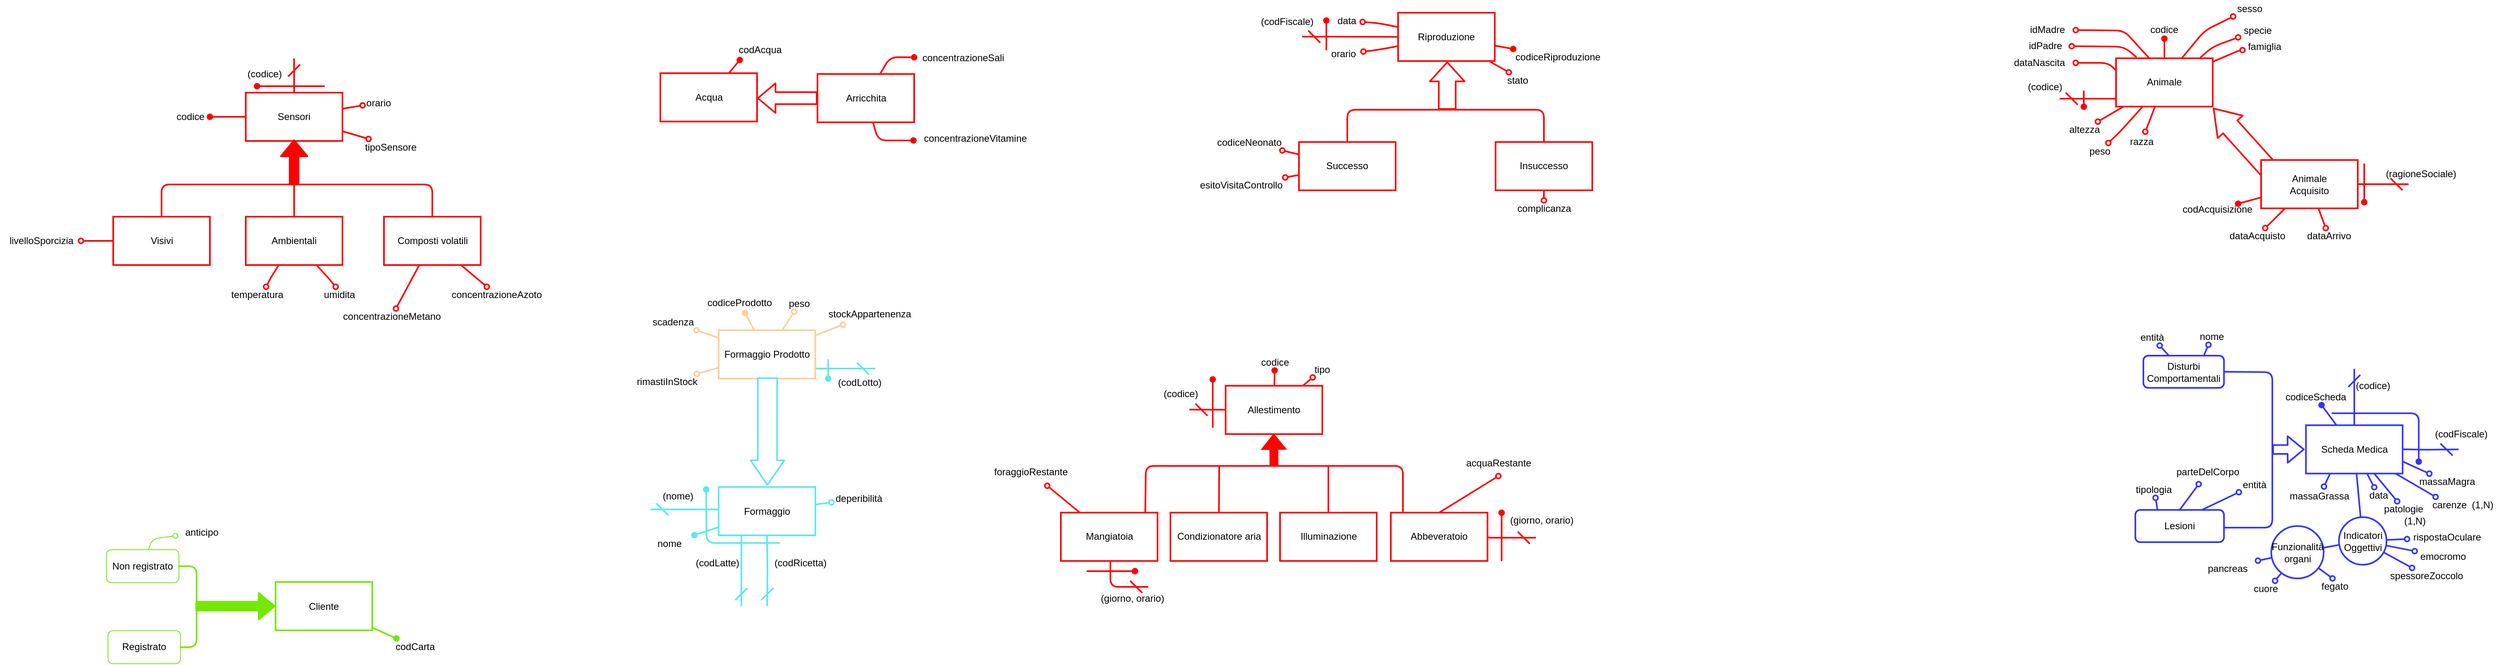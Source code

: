 <mxfile pages="1" version="11.1.4" type="device"><diagram id="EFP8-toJ9apn4Ru0ASMB" name="Page-1"><mxGraphModel dx="4807" dy="6819" grid="1" gridSize="10" guides="1" tooltips="1" connect="1" arrows="1" fold="1" page="1" pageScale="1" pageWidth="3300" pageHeight="2339" math="0" shadow="0"><root><mxCell id="0"/><mxCell id="1" parent="0"/><mxCell id="3SzwgKCgZJ3W4yOwfIHe-145" value="" style="shape=flexArrow;endArrow=classic;html=1;shadow=0;fontSize=12;width=22.857;endSize=9.529;endWidth=15.918;fillColor=#ffffff;strokeWidth=2;strokeColor=#FF0000;exitX=0.173;exitY=0.406;exitDx=0;exitDy=0;exitPerimeter=0;" edge="1" source="3SzwgKCgZJ3W4yOwfIHe-138" parent="1"><mxGeometry width="50" height="50" relative="1" as="geometry"><mxPoint x="2880.755" y="-728.357" as="sourcePoint"/><mxPoint x="2800.5" y="-793" as="targetPoint"/><Array as="points"/></mxGeometry></mxCell><mxCell id="ha2ks437aVcWWN25_cpP-38" value="" style="edgeStyle=none;rounded=1;orthogonalLoop=1;jettySize=auto;html=1;endArrow=none;endFill=0;" parent="1" edge="1"><mxGeometry relative="1" as="geometry"><mxPoint x="1107.5" y="324" as="targetPoint"/></mxGeometry></mxCell><mxCell id="3SzwgKCgZJ3W4yOwfIHe-1" value="Non registrato" style="rounded=1;whiteSpace=wrap;html=1;strokeColor=#74E800;" vertex="1" parent="1"><mxGeometry x="186.0" y="-244.667" width="90" height="41" as="geometry"/></mxCell><mxCell id="3SzwgKCgZJ3W4yOwfIHe-2" value="Registrato" style="rounded=1;whiteSpace=wrap;html=1;strokeColor=#74E800;" vertex="1" parent="1"><mxGeometry x="188.0" y="-144.167" width="90" height="41" as="geometry"/></mxCell><mxCell id="3SzwgKCgZJ3W4yOwfIHe-3" style="edgeStyle=orthogonalEdgeStyle;rounded=1;orthogonalLoop=1;jettySize=auto;html=1;exitX=1;exitY=0.5;exitDx=0;exitDy=0;entryX=1;entryY=0.5;entryDx=0;entryDy=0;endArrow=none;endFill=0;strokeColor=#74E800;strokeWidth=2;fillColor=#FF0000;" edge="1" source="3SzwgKCgZJ3W4yOwfIHe-1" target="3SzwgKCgZJ3W4yOwfIHe-2" parent="1"><mxGeometry relative="1" as="geometry"/></mxCell><mxCell id="3SzwgKCgZJ3W4yOwfIHe-4" value="" style="shape=flexArrow;endArrow=classic;html=1;strokeColor=#74E800;strokeWidth=2;fillColor=#74E800;entryX=0;entryY=0.5;entryDx=0;entryDy=0;" edge="1" target="3SzwgKCgZJ3W4yOwfIHe-7" parent="1"><mxGeometry width="50" height="50" relative="1" as="geometry"><mxPoint x="296.5" y="-174.5" as="sourcePoint"/><mxPoint x="366.5" y="-197.5" as="targetPoint"/></mxGeometry></mxCell><mxCell id="3SzwgKCgZJ3W4yOwfIHe-5" value="" style="endArrow=oval;html=1;endFill=0;strokeColor=#74E800;entryX=0;entryY=0.75;entryDx=0;entryDy=0;" edge="1" source="3SzwgKCgZJ3W4yOwfIHe-1" target="3SzwgKCgZJ3W4yOwfIHe-6" parent="1"><mxGeometry width="50" height="50" relative="1" as="geometry"><mxPoint x="206.0" y="-253.167" as="sourcePoint"/><mxPoint x="264.5" y="-264.187" as="targetPoint"/><Array as="points"><mxPoint x="243.0" y="-258.167"/></Array></mxGeometry></mxCell><mxCell id="3SzwgKCgZJ3W4yOwfIHe-6" value="anticipo" style="text;html=1;strokeColor=none;fillColor=none;align=center;verticalAlign=middle;whiteSpace=wrap;rounded=0;" vertex="1" parent="1"><mxGeometry x="271.5" y="-274.5" width="65" height="17" as="geometry"/></mxCell><mxCell id="3SzwgKCgZJ3W4yOwfIHe-7" value="Cliente" style="rounded=0;whiteSpace=wrap;html=1;strokeColor=#74E800;strokeWidth=2;" vertex="1" parent="1"><mxGeometry x="396.0" y="-204.5" width="120" height="60" as="geometry"/></mxCell><mxCell id="3SzwgKCgZJ3W4yOwfIHe-8" style="edgeStyle=none;rounded=1;orthogonalLoop=1;jettySize=auto;html=1;endArrow=oval;endFill=1;strokeColor=#74E800;strokeWidth=2;" edge="1" source="3SzwgKCgZJ3W4yOwfIHe-7" target="3SzwgKCgZJ3W4yOwfIHe-9" parent="1"><mxGeometry relative="1" as="geometry"><Array as="points"/></mxGeometry></mxCell><mxCell id="3SzwgKCgZJ3W4yOwfIHe-9" value="codCarta" style="text;html=1;strokeColor=none;fillColor=none;align=left;verticalAlign=middle;whiteSpace=wrap;rounded=0;" vertex="1" parent="1"><mxGeometry x="543.0" y="-134.5" width="51" height="20" as="geometry"/></mxCell><mxCell id="3SzwgKCgZJ3W4yOwfIHe-30" value="" style="endArrow=dash;html=1;edgeStyle=orthogonalEdgeStyle;strokeColor=#5DE8E8;strokeWidth=2;endFill=0;endSize=12;targetPerimeterSpacing=0;" edge="1" source="3SzwgKCgZJ3W4yOwfIHe-40" parent="1"><mxGeometry width="50" height="50" relative="1" as="geometry"><mxPoint x="1065.833" y="-187" as="sourcePoint"/><mxPoint x="1140.0" y="-469.5" as="targetPoint"/><Array as="points"><mxPoint x="1140.0" y="-469.5"/><mxPoint x="1140.0" y="-469.5"/></Array></mxGeometry></mxCell><mxCell id="3SzwgKCgZJ3W4yOwfIHe-31" style="rounded=0;orthogonalLoop=1;jettySize=auto;html=1;startArrow=none;startFill=0;endArrow=oval;endFill=1;strokeColor=#5DE8E8;strokeWidth=2;" edge="1" parent="1"><mxGeometry relative="1" as="geometry"><mxPoint x="1081.833" y="-457" as="targetPoint"/><mxPoint x="1081.833" y="-481" as="sourcePoint"/></mxGeometry></mxCell><mxCell id="3SzwgKCgZJ3W4yOwfIHe-32" value="" style="endArrow=none;html=1;startArrow=oval;startFill=0;strokeColor=#FFCC99;strokeWidth=2;" edge="1" source="3SzwgKCgZJ3W4yOwfIHe-33" target="3SzwgKCgZJ3W4yOwfIHe-40" parent="1"><mxGeometry width="50" height="50" relative="1" as="geometry"><mxPoint x="895.833" y="-352.5" as="sourcePoint"/><mxPoint x="945.833" y="-402.5" as="targetPoint"/><Array as="points"/></mxGeometry></mxCell><mxCell id="3SzwgKCgZJ3W4yOwfIHe-33" value="peso" style="text;html=1;strokeColor=none;fillColor=none;align=center;verticalAlign=middle;whiteSpace=wrap;rounded=0;" vertex="1" parent="1"><mxGeometry x="1025.833" y="-560" width="40" height="20" as="geometry"/></mxCell><mxCell id="3SzwgKCgZJ3W4yOwfIHe-34" value="scadenza" style="text;html=1;strokeColor=none;fillColor=none;align=center;verticalAlign=middle;whiteSpace=wrap;rounded=0;" vertex="1" parent="1"><mxGeometry x="853.833" y="-537" width="71" height="20" as="geometry"/></mxCell><mxCell id="3SzwgKCgZJ3W4yOwfIHe-35" style="rounded=1;orthogonalLoop=1;jettySize=auto;html=1;endArrow=oval;endFill=0;strokeColor=#FFCC99;strokeWidth=2;" edge="1" source="3SzwgKCgZJ3W4yOwfIHe-40" target="3SzwgKCgZJ3W4yOwfIHe-36" parent="1"><mxGeometry relative="1" as="geometry"><mxPoint x="1039.568" y="-362" as="targetPoint"/><mxPoint x="1006.922" y="-332.143" as="sourcePoint"/></mxGeometry></mxCell><mxCell id="3SzwgKCgZJ3W4yOwfIHe-36" value="stockAppartenenza" style="text;html=1;strokeColor=none;fillColor=none;align=center;verticalAlign=middle;whiteSpace=wrap;rounded=0;" vertex="1" parent="1"><mxGeometry x="1070.833" y="-550" width="125" height="26" as="geometry"/></mxCell><mxCell id="3SzwgKCgZJ3W4yOwfIHe-37" style="rounded=0;orthogonalLoop=1;jettySize=auto;html=1;startArrow=none;startFill=0;endArrow=oval;endFill=1;strokeColor=#FFCC99;strokeWidth=2;" edge="1" source="3SzwgKCgZJ3W4yOwfIHe-40" target="3SzwgKCgZJ3W4yOwfIHe-38" parent="1"><mxGeometry relative="1" as="geometry"><mxPoint x="985.833" y="-553" as="targetPoint"/></mxGeometry></mxCell><mxCell id="3SzwgKCgZJ3W4yOwfIHe-38" value="codiceProdotto" style="text;html=1;strokeColor=none;fillColor=none;align=center;verticalAlign=middle;whiteSpace=wrap;rounded=0;" vertex="1" parent="1"><mxGeometry x="930.833" y="-564.5" width="82" height="26" as="geometry"/></mxCell><mxCell id="3SzwgKCgZJ3W4yOwfIHe-39" value="" style="endArrow=none;html=1;startArrow=oval;startFill=0;strokeColor=#FFCC99;strokeWidth=2;" edge="1" source="3SzwgKCgZJ3W4yOwfIHe-34" target="3SzwgKCgZJ3W4yOwfIHe-40" parent="1"><mxGeometry width="50" height="50" relative="1" as="geometry"><mxPoint x="895.833" y="-232.5" as="sourcePoint"/><mxPoint x="985.833" y="-272.5" as="targetPoint"/><Array as="points"/></mxGeometry></mxCell><mxCell id="3SzwgKCgZJ3W4yOwfIHe-40" value="Formaggio Prodotto" style="rounded=0;whiteSpace=wrap;html=1;strokeColor=#FFCC99;strokeWidth=2;" vertex="1" parent="1"><mxGeometry x="945.833" y="-517" width="120" height="60" as="geometry"/></mxCell><mxCell id="3SzwgKCgZJ3W4yOwfIHe-41" value="rimastiInStock" style="text;html=1;strokeColor=none;fillColor=none;align=center;verticalAlign=middle;whiteSpace=wrap;rounded=0;" vertex="1" parent="1"><mxGeometry x="841.333" y="-463" width="82" height="20" as="geometry"/></mxCell><mxCell id="3SzwgKCgZJ3W4yOwfIHe-42" value="" style="shape=flexArrow;endArrow=classic;html=1;shadow=0;fontSize=12;width=22.857;endSize=9.529;endWidth=15.918;fillColor=#ffffff;strokeWidth=2;strokeColor=#5DE8E8;" edge="1" parent="1"><mxGeometry width="50" height="50" relative="1" as="geometry"><mxPoint x="1006.465" y="-458.643" as="sourcePoint"/><mxPoint x="1006.357" y="-324.0" as="targetPoint"/><Array as="points"/></mxGeometry></mxCell><mxCell id="3SzwgKCgZJ3W4yOwfIHe-43" value="deperibilità" style="text;html=1;strokeColor=none;fillColor=none;align=center;verticalAlign=middle;whiteSpace=wrap;rounded=0;" vertex="1" parent="1"><mxGeometry x="1085.833" y="-318" width="68" height="20" as="geometry"/></mxCell><mxCell id="3SzwgKCgZJ3W4yOwfIHe-44" value="" style="endArrow=none;html=1;startArrow=oval;startFill=0;strokeColor=#5DE8E8;strokeWidth=2;" edge="1" source="3SzwgKCgZJ3W4yOwfIHe-43" target="3SzwgKCgZJ3W4yOwfIHe-45" parent="1"><mxGeometry width="50" height="50" relative="1" as="geometry"><mxPoint x="895.833" y="-292.5" as="sourcePoint"/><mxPoint x="905.833" y="-312.5" as="targetPoint"/></mxGeometry></mxCell><mxCell id="3SzwgKCgZJ3W4yOwfIHe-45" value="Formaggio" style="rounded=0;whiteSpace=wrap;html=1;strokeColor=#5DE8E8;strokeWidth=2;" vertex="1" parent="1"><mxGeometry x="945.833" y="-322.5" width="120" height="60" as="geometry"/></mxCell><mxCell id="3SzwgKCgZJ3W4yOwfIHe-46" style="edgeStyle=none;rounded=1;orthogonalLoop=1;jettySize=auto;html=1;endArrow=oval;endFill=1;strokeWidth=2;align=center;strokeColor=#5DE8E8;" edge="1" parent="1"><mxGeometry relative="1" as="geometry"><mxPoint x="930.333" y="-319.5" as="targetPoint"/><mxPoint x="1021.833" y="-253" as="sourcePoint"/><Array as="points"><mxPoint x="930.833" y="-253"/></Array></mxGeometry></mxCell><mxCell id="3SzwgKCgZJ3W4yOwfIHe-47" value="" style="endArrow=none;html=1;startArrow=oval;startFill=1;strokeColor=#5DE8E8;strokeWidth=2;" edge="1" source="3SzwgKCgZJ3W4yOwfIHe-50" target="3SzwgKCgZJ3W4yOwfIHe-45" parent="1"><mxGeometry width="50" height="50" relative="1" as="geometry"><mxPoint x="895.833" y="-312.5" as="sourcePoint"/><mxPoint x="930.833" y="-307.5" as="targetPoint"/><Array as="points"/></mxGeometry></mxCell><mxCell id="3SzwgKCgZJ3W4yOwfIHe-48" style="edgeStyle=none;rounded=0;orthogonalLoop=1;jettySize=auto;html=1;endArrow=oval;endFill=0;strokeColor=#FFCC99;strokeWidth=2;" edge="1" source="3SzwgKCgZJ3W4yOwfIHe-40" target="3SzwgKCgZJ3W4yOwfIHe-41" parent="1"><mxGeometry relative="1" as="geometry"><mxPoint x="925.833" y="-457" as="targetPoint"/></mxGeometry></mxCell><mxCell id="3SzwgKCgZJ3W4yOwfIHe-49" value="" style="endArrow=dash;html=1;entryX=1;entryY=0.5;entryDx=0;entryDy=0;edgeStyle=orthogonalEdgeStyle;strokeColor=#5DE8E8;strokeWidth=2;endFill=0;jumpStyle=none;targetPerimeterSpacing=0;sourcePerimeterSpacing=0;endSize=12;" edge="1" source="3SzwgKCgZJ3W4yOwfIHe-45" parent="1"><mxGeometry width="50" height="50" relative="1" as="geometry"><mxPoint x="965.833" y="-111" as="sourcePoint"/><mxPoint x="861.167" y="-294.667" as="targetPoint"/><Array as="points"><mxPoint x="985.833" y="-295"/></Array></mxGeometry></mxCell><mxCell id="3SzwgKCgZJ3W4yOwfIHe-50" value="nome" style="text;html=1;strokeColor=none;fillColor=none;align=center;verticalAlign=middle;whiteSpace=wrap;rounded=0;" vertex="1" parent="1"><mxGeometry x="853.833" y="-264" width="62" height="23" as="geometry"/></mxCell><mxCell id="3SzwgKCgZJ3W4yOwfIHe-51" style="edgeStyle=orthogonalEdgeStyle;rounded=1;orthogonalLoop=1;jettySize=auto;html=1;startArrow=none;startFill=0;endArrow=dash;endFill=0;strokeColor=#5DE8E8;strokeWidth=2;endSize=12;" edge="1" source="3SzwgKCgZJ3W4yOwfIHe-45" parent="1"><mxGeometry relative="1" as="geometry"><Array as="points"><mxPoint x="974.0" y="-234.5"/><mxPoint x="974.0" y="-234.5"/></Array><mxPoint x="974.0" y="-174.5" as="targetPoint"/></mxGeometry></mxCell><mxCell id="3SzwgKCgZJ3W4yOwfIHe-52" value="" style="endArrow=none;html=1;entryX=0.5;entryY=1;entryDx=0;entryDy=0;edgeStyle=orthogonalEdgeStyle;strokeColor=#5DE8E8;strokeWidth=2;endFill=0;startArrow=dash;startFill=0;endSize=0;startSize=12;" edge="1" target="3SzwgKCgZJ3W4yOwfIHe-45" parent="1"><mxGeometry width="50" height="50" relative="1" as="geometry"><mxPoint x="1006.0" y="-174.5" as="sourcePoint"/><mxPoint x="1025.833" y="-41" as="targetPoint"/></mxGeometry></mxCell><mxCell id="3SzwgKCgZJ3W4yOwfIHe-53" value="(codLotto)" style="text;html=1;strokeColor=none;fillColor=none;align=center;verticalAlign=middle;whiteSpace=wrap;rounded=0;" vertex="1" parent="1"><mxGeometry x="1080.5" y="-462" width="80" height="19" as="geometry"/></mxCell><mxCell id="3SzwgKCgZJ3W4yOwfIHe-55" value="(nome)" style="text;html=1;strokeColor=none;fillColor=none;align=center;verticalAlign=middle;whiteSpace=wrap;rounded=0;" vertex="1" parent="1"><mxGeometry x="867.5" y="-324" width="55" height="26" as="geometry"/></mxCell><mxCell id="3SzwgKCgZJ3W4yOwfIHe-56" value="(codLatte)" style="text;html=1;strokeColor=none;fillColor=none;align=center;verticalAlign=middle;whiteSpace=wrap;rounded=0;" vertex="1" parent="1"><mxGeometry x="882.333" y="-241" width="125" height="26" as="geometry"/></mxCell><mxCell id="3SzwgKCgZJ3W4yOwfIHe-57" value="(codRicetta)" style="text;html=1;strokeColor=none;fillColor=none;align=center;verticalAlign=middle;whiteSpace=wrap;rounded=0;" vertex="1" parent="1"><mxGeometry x="984.833" y="-241" width="125" height="26" as="geometry"/></mxCell><mxCell id="3SzwgKCgZJ3W4yOwfIHe-58" value="" style="edgeStyle=none;rounded=1;orthogonalLoop=1;jettySize=auto;html=1;endArrow=oval;endFill=1;fillColor=#000000;strokeColor=#FF0000;strokeWidth=2;" edge="1" source="3SzwgKCgZJ3W4yOwfIHe-60" target="3SzwgKCgZJ3W4yOwfIHe-69" parent="1"><mxGeometry relative="1" as="geometry"><mxPoint x="516.0" y="-778" as="targetPoint"/></mxGeometry></mxCell><mxCell id="3SzwgKCgZJ3W4yOwfIHe-59" style="edgeStyle=none;rounded=0;orthogonalLoop=1;jettySize=auto;html=1;endArrow=oval;endFill=0;strokeColor=#FF0000;strokeWidth=2;" edge="1" source="3SzwgKCgZJ3W4yOwfIHe-60" target="3SzwgKCgZJ3W4yOwfIHe-77" parent="1"><mxGeometry relative="1" as="geometry"><mxPoint x="340.5" y="-778" as="targetPoint"/></mxGeometry></mxCell><mxCell id="3SzwgKCgZJ3W4yOwfIHe-60" value="Sensori&lt;br&gt;" style="rounded=0;whiteSpace=wrap;html=1;align=center;strokeColor=#FF0000;strokeWidth=2;" vertex="1" parent="1"><mxGeometry x="359.0" y="-812" width="120" height="60" as="geometry"/></mxCell><mxCell id="3SzwgKCgZJ3W4yOwfIHe-61" style="edgeStyle=none;rounded=1;orthogonalLoop=1;jettySize=auto;html=1;endArrow=none;endFill=0;fillColor=#000000;strokeColor=#FF0000;strokeWidth=2;" edge="1" source="3SzwgKCgZJ3W4yOwfIHe-63" target="3SzwgKCgZJ3W4yOwfIHe-66" parent="1"><mxGeometry relative="1" as="geometry"><Array as="points"><mxPoint x="254.5" y="-698"/><mxPoint x="415.0" y="-698"/><mxPoint x="590.5" y="-698"/></Array></mxGeometry></mxCell><mxCell id="3SzwgKCgZJ3W4yOwfIHe-62" style="edgeStyle=none;rounded=1;orthogonalLoop=1;jettySize=auto;html=1;endArrow=oval;endFill=0;fillColor=#000000;strokeColor=#FF0000;strokeWidth=2;" edge="1" source="3SzwgKCgZJ3W4yOwfIHe-63" target="3SzwgKCgZJ3W4yOwfIHe-67" parent="1"><mxGeometry relative="1" as="geometry"/></mxCell><mxCell id="3SzwgKCgZJ3W4yOwfIHe-63" value="Visivi&lt;br&gt;" style="rounded=0;whiteSpace=wrap;html=1;align=center;strokeColor=#FF0000;strokeWidth=2;" vertex="1" parent="1"><mxGeometry x="194.5" y="-658" width="120" height="60" as="geometry"/></mxCell><mxCell id="3SzwgKCgZJ3W4yOwfIHe-64" style="edgeStyle=none;rounded=1;orthogonalLoop=1;jettySize=auto;html=1;endArrow=oval;endFill=0;fillColor=#000000;strokeColor=#FF0000;strokeWidth=2;" edge="1" source="3SzwgKCgZJ3W4yOwfIHe-66" target="3SzwgKCgZJ3W4yOwfIHe-82" parent="1"><mxGeometry relative="1" as="geometry"><Array as="points"/></mxGeometry></mxCell><mxCell id="3SzwgKCgZJ3W4yOwfIHe-65" style="edgeStyle=none;rounded=1;orthogonalLoop=1;jettySize=auto;html=1;endArrow=oval;endFill=0;fillColor=#000000;strokeColor=#FF0000;strokeWidth=2;" edge="1" source="3SzwgKCgZJ3W4yOwfIHe-66" target="3SzwgKCgZJ3W4yOwfIHe-68" parent="1"><mxGeometry relative="1" as="geometry"><Array as="points"/><mxPoint x="697.5" y="-608" as="targetPoint"/><mxPoint x="555.0" y="-594" as="sourcePoint"/></mxGeometry></mxCell><mxCell id="3SzwgKCgZJ3W4yOwfIHe-66" value="Composti volatili&lt;br&gt;" style="rounded=0;whiteSpace=wrap;html=1;align=center;strokeColor=#FF0000;strokeWidth=2;" vertex="1" parent="1"><mxGeometry x="530.5" y="-658" width="120" height="60" as="geometry"/></mxCell><mxCell id="3SzwgKCgZJ3W4yOwfIHe-67" value="livelloSporcizia" style="text;html=1;resizable=0;points=[];autosize=1;align=center;verticalAlign=top;spacingTop=-4;" vertex="1" parent="1"><mxGeometry x="54.5" y="-638" width="100" height="20" as="geometry"/></mxCell><mxCell id="3SzwgKCgZJ3W4yOwfIHe-68" value="concentrazioneMetano" style="text;html=1;resizable=0;points=[];autosize=1;align=center;verticalAlign=top;spacingTop=-4;" vertex="1" parent="1"><mxGeometry x="470.0" y="-544" width="140" height="20" as="geometry"/></mxCell><mxCell id="3SzwgKCgZJ3W4yOwfIHe-69" value="codice&lt;br&gt;" style="text;html=1;resizable=0;points=[];autosize=1;align=center;verticalAlign=top;spacingTop=-4;" vertex="1" parent="1"><mxGeometry x="264.5" y="-792" width="50" height="20" as="geometry"/></mxCell><mxCell id="3SzwgKCgZJ3W4yOwfIHe-70" value="" style="endArrow=oval;html=1;fillColor=#000000;endFill=1;strokeColor=#FF0000;strokeWidth=2;" edge="1" parent="1"><mxGeometry width="50" height="50" relative="1" as="geometry"><mxPoint x="457.0" y="-820" as="sourcePoint"/><mxPoint x="373.0" y="-820" as="targetPoint"/><Array as="points"/></mxGeometry></mxCell><mxCell id="3SzwgKCgZJ3W4yOwfIHe-71" style="rounded=0;orthogonalLoop=1;jettySize=auto;html=1;endArrow=oval;endFill=0;elbow=vertical;strokeColor=#FF0000;strokeWidth=2;" edge="1" source="3SzwgKCgZJ3W4yOwfIHe-74" target="3SzwgKCgZJ3W4yOwfIHe-75" parent="1"><mxGeometry relative="1" as="geometry"><mxPoint x="390.5" y="-573" as="targetPoint"/><Array as="points"><mxPoint x="390.5" y="-583"/></Array></mxGeometry></mxCell><mxCell id="3SzwgKCgZJ3W4yOwfIHe-72" style="edgeStyle=none;rounded=0;orthogonalLoop=1;jettySize=auto;html=1;endArrow=oval;endFill=0;strokeColor=#FF0000;strokeWidth=2;" edge="1" source="3SzwgKCgZJ3W4yOwfIHe-74" target="3SzwgKCgZJ3W4yOwfIHe-76" parent="1"><mxGeometry relative="1" as="geometry"><mxPoint x="460.5" y="-573" as="targetPoint"/><Array as="points"><mxPoint x="460.5" y="-583"/></Array></mxGeometry></mxCell><mxCell id="3SzwgKCgZJ3W4yOwfIHe-73" style="edgeStyle=none;rounded=1;orthogonalLoop=1;jettySize=auto;html=1;entryX=0.5;entryY=1;entryDx=0;entryDy=0;endArrow=none;endFill=0;strokeColor=#FF0000;strokeWidth=2;" edge="1" source="3SzwgKCgZJ3W4yOwfIHe-74" target="3SzwgKCgZJ3W4yOwfIHe-60" parent="1"><mxGeometry relative="1" as="geometry"/></mxCell><mxCell id="3SzwgKCgZJ3W4yOwfIHe-74" value="Ambientali" style="rounded=0;whiteSpace=wrap;html=1;align=center;strokeColor=#FF0000;strokeWidth=2;" vertex="1" parent="1"><mxGeometry x="359.0" y="-658" width="120" height="60" as="geometry"/></mxCell><mxCell id="3SzwgKCgZJ3W4yOwfIHe-75" value="temperatura" style="text;html=1;resizable=0;points=[];autosize=1;align=left;verticalAlign=top;spacingTop=-4;" vertex="1" parent="1"><mxGeometry x="339.0" y="-571" width="80" height="20" as="geometry"/></mxCell><mxCell id="3SzwgKCgZJ3W4yOwfIHe-76" value="umidita" style="text;html=1;resizable=0;points=[];autosize=1;align=left;verticalAlign=top;spacingTop=-4;" vertex="1" parent="1"><mxGeometry x="454.0" y="-571" width="50" height="20" as="geometry"/></mxCell><mxCell id="3SzwgKCgZJ3W4yOwfIHe-77" value="tipoSensore" style="text;html=1;resizable=0;points=[];autosize=1;align=left;verticalAlign=top;spacingTop=-4;" vertex="1" parent="1"><mxGeometry x="505.0" y="-754.5" width="80" height="20" as="geometry"/></mxCell><mxCell id="3SzwgKCgZJ3W4yOwfIHe-78" style="edgeStyle=none;rounded=0;orthogonalLoop=1;jettySize=auto;html=1;endArrow=oval;endFill=0;strokeColor=#FF0000;strokeWidth=2;" edge="1" source="3SzwgKCgZJ3W4yOwfIHe-60" target="3SzwgKCgZJ3W4yOwfIHe-79" parent="1"><mxGeometry relative="1" as="geometry"><mxPoint x="492.0" y="-790.372" as="targetPoint"/><mxPoint x="491.0" y="-752.143" as="sourcePoint"/></mxGeometry></mxCell><mxCell id="3SzwgKCgZJ3W4yOwfIHe-79" value="orario" style="text;html=1;strokeColor=none;fillColor=none;align=center;verticalAlign=middle;whiteSpace=wrap;rounded=0;shadow=0;glass=0;dashed=1;dashPattern=1 4;comic=0;opacity=20;" vertex="1" parent="1"><mxGeometry x="504.0" y="-809.5" width="40" height="20" as="geometry"/></mxCell><mxCell id="3SzwgKCgZJ3W4yOwfIHe-80" value="" style="shape=flexArrow;endArrow=classic;html=1;strokeColor=#FF0000;strokeWidth=2;fillColor=#FF0000;" edge="1" parent="1"><mxGeometry width="50" height="50" relative="1" as="geometry"><mxPoint x="419.0" y="-697" as="sourcePoint"/><mxPoint x="419.0" y="-754" as="targetPoint"/></mxGeometry></mxCell><mxCell id="3SzwgKCgZJ3W4yOwfIHe-81" value="" style="edgeStyle=none;rounded=1;orthogonalLoop=1;jettySize=auto;html=1;endArrow=none;endFill=0;strokeColor=#FF0000;strokeWidth=2;startArrow=dash;startFill=0;startSize=12;" edge="1" target="3SzwgKCgZJ3W4yOwfIHe-60" parent="1"><mxGeometry relative="1" as="geometry"><mxPoint x="419.0" y="-854.5" as="sourcePoint"/></mxGeometry></mxCell><mxCell id="3SzwgKCgZJ3W4yOwfIHe-82" value="concentrazioneAzoto" style="text;html=1;resizable=0;points=[];autosize=1;align=center;verticalAlign=top;spacingTop=-4;" vertex="1" parent="1"><mxGeometry x="605.0" y="-571" width="130" height="20" as="geometry"/></mxCell><mxCell id="3SzwgKCgZJ3W4yOwfIHe-83" value="" style="rounded=0;orthogonalLoop=1;jettySize=auto;html=1;endArrow=none;endFill=0;strokeColor=#FF0000;strokeWidth=2;startArrow=dash;startFill=0;startSize=12;" edge="1" target="3SzwgKCgZJ3W4yOwfIHe-85" parent="1"><mxGeometry relative="1" as="geometry"><mxPoint x="1530.0" y="-418.5" as="sourcePoint"/></mxGeometry></mxCell><mxCell id="3SzwgKCgZJ3W4yOwfIHe-84" style="edgeStyle=none;rounded=1;orthogonalLoop=1;jettySize=auto;html=1;endArrow=oval;endFill=0;strokeColor=#FF0000;strokeWidth=2;" edge="1" source="3SzwgKCgZJ3W4yOwfIHe-85" target="3SzwgKCgZJ3W4yOwfIHe-88" parent="1"><mxGeometry relative="1" as="geometry"><mxPoint x="1732.0" y="-418.444" as="targetPoint"/></mxGeometry></mxCell><mxCell id="3SzwgKCgZJ3W4yOwfIHe-85" value="Allestimento&lt;br&gt;" style="rounded=0;whiteSpace=wrap;html=1;align=center;strokeColor=#FF0000;strokeWidth=2;" vertex="1" parent="1"><mxGeometry x="1575.0" y="-448.143" width="120" height="60" as="geometry"/></mxCell><mxCell id="3SzwgKCgZJ3W4yOwfIHe-86" style="orthogonalLoop=1;jettySize=auto;html=1;endArrow=oval;endFill=1;rounded=1;jumpStyle=gap;comic=0;shadow=0;strokeColor=#FF0000;strokeWidth=2;" edge="1" source="3SzwgKCgZJ3W4yOwfIHe-85" target="3SzwgKCgZJ3W4yOwfIHe-105" parent="1"><mxGeometry relative="1" as="geometry"><Array as="points"/><mxPoint x="1592.0" y="-434.143" as="sourcePoint"/><mxPoint x="1727.0" y="-416.57" as="targetPoint"/></mxGeometry></mxCell><mxCell id="3SzwgKCgZJ3W4yOwfIHe-87" value="" style="endArrow=oval;html=1;fillColor=#000000;endFill=1;strokeColor=#FF0000;strokeWidth=2;" edge="1" parent="1"><mxGeometry width="50" height="50" relative="1" as="geometry"><mxPoint x="1559.0" y="-396" as="sourcePoint"/><mxPoint x="1559.0" y="-456" as="targetPoint"/><Array as="points"><mxPoint x="1559.0" y="-456"/></Array></mxGeometry></mxCell><mxCell id="3SzwgKCgZJ3W4yOwfIHe-88" value="tipo" style="text;html=1;strokeColor=none;fillColor=none;align=center;verticalAlign=middle;whiteSpace=wrap;rounded=0;" vertex="1" parent="1"><mxGeometry x="1675.0" y="-478.5" width="40" height="20" as="geometry"/></mxCell><mxCell id="3SzwgKCgZJ3W4yOwfIHe-89" value="" style="endArrow=oval;html=1;fillColor=#000000;endFill=1;strokeColor=#FF0000;strokeWidth=2;" edge="1" parent="1"><mxGeometry width="50" height="50" relative="1" as="geometry"><mxPoint x="1917.5" y="-230.5" as="sourcePoint"/><mxPoint x="1917.5" y="-290.5" as="targetPoint"/><Array as="points"><mxPoint x="1917.5" y="-290.5"/></Array></mxGeometry></mxCell><mxCell id="3SzwgKCgZJ3W4yOwfIHe-90" value="Mangiatoia" style="rounded=0;whiteSpace=wrap;html=1;align=center;strokeColor=#FF0000;strokeWidth=2;" vertex="1" parent="1"><mxGeometry x="1370.5" y="-290.643" width="120" height="60" as="geometry"/></mxCell><mxCell id="3SzwgKCgZJ3W4yOwfIHe-91" value="Abbeveratoio" style="rounded=0;whiteSpace=wrap;html=1;align=center;strokeColor=#FF0000;strokeWidth=2;" vertex="1" parent="1"><mxGeometry x="1780.0" y="-290.643" width="120" height="60" as="geometry"/></mxCell><mxCell id="3SzwgKCgZJ3W4yOwfIHe-92" style="rounded=1;orthogonalLoop=1;jettySize=auto;html=1;endArrow=none;endFill=0;startArrow=oval;startFill=0;strokeColor=#FF0000;strokeWidth=2;" edge="1" source="3SzwgKCgZJ3W4yOwfIHe-100" target="3SzwgKCgZJ3W4yOwfIHe-90" parent="1"><mxGeometry relative="1" as="geometry"><Array as="points"/><mxPoint x="1338.0" y="-326.643" as="sourcePoint"/></mxGeometry></mxCell><mxCell id="3SzwgKCgZJ3W4yOwfIHe-93" value="" style="shape=flexArrow;endArrow=classic;html=1;shadow=0;fillColor=#FF0000;strokeColor=#FF0000;" edge="1" parent="1"><mxGeometry width="50" height="50" relative="1" as="geometry"><mxPoint x="1635.0" y="-348.643" as="sourcePoint"/><mxPoint x="1634.714" y="-388.643" as="targetPoint"/></mxGeometry></mxCell><mxCell id="3SzwgKCgZJ3W4yOwfIHe-94" style="edgeStyle=none;rounded=1;comic=0;jumpStyle=gap;orthogonalLoop=1;jettySize=auto;html=1;shadow=0;startArrow=none;startFill=0;endArrow=none;endFill=0;fillColor=#000000;strokeColor=#FF0000;strokeWidth=2;" edge="1" source="3SzwgKCgZJ3W4yOwfIHe-95" parent="1"><mxGeometry relative="1" as="geometry"><mxPoint x="1567.0" y="-348.643" as="targetPoint"/></mxGeometry></mxCell><mxCell id="3SzwgKCgZJ3W4yOwfIHe-95" value="Condizionatore aria&lt;br&gt;" style="rounded=0;whiteSpace=wrap;html=1;align=center;strokeColor=#FF0000;strokeWidth=2;" vertex="1" parent="1"><mxGeometry x="1506.5" y="-290.643" width="120" height="60" as="geometry"/></mxCell><mxCell id="3SzwgKCgZJ3W4yOwfIHe-96" style="edgeStyle=none;rounded=1;comic=0;jumpStyle=gap;orthogonalLoop=1;jettySize=auto;html=1;shadow=0;startArrow=none;startFill=0;endArrow=none;endFill=0;fillColor=#000000;strokeColor=#FF0000;strokeWidth=2;" edge="1" source="3SzwgKCgZJ3W4yOwfIHe-97" parent="1"><mxGeometry relative="1" as="geometry"><mxPoint x="1702.5" y="-348.643" as="targetPoint"/></mxGeometry></mxCell><mxCell id="3SzwgKCgZJ3W4yOwfIHe-97" value="Illuminazione" style="rounded=0;whiteSpace=wrap;html=1;align=center;strokeColor=#FF0000;strokeWidth=2;" vertex="1" parent="1"><mxGeometry x="1642.5" y="-290.643" width="120" height="60" as="geometry"/></mxCell><mxCell id="3SzwgKCgZJ3W4yOwfIHe-98" value="" style="endArrow=none;html=1;shadow=0;fillColor=#000000;entryX=0.125;entryY=-0.018;entryDx=0;entryDy=0;entryPerimeter=0;exitX=0.873;exitY=0.015;exitDx=0;exitDy=0;exitPerimeter=0;strokeColor=#FF0000;strokeWidth=2;" edge="1" source="3SzwgKCgZJ3W4yOwfIHe-90" target="3SzwgKCgZJ3W4yOwfIHe-91" parent="1"><mxGeometry width="50" height="50" relative="1" as="geometry"><mxPoint x="1476.0" y="-291.643" as="sourcePoint"/><mxPoint x="1796.0" y="-348.643" as="targetPoint"/><Array as="points"><mxPoint x="1476.0" y="-348.643"/><mxPoint x="1795.0" y="-348.643"/></Array></mxGeometry></mxCell><mxCell id="3SzwgKCgZJ3W4yOwfIHe-99" value="acquaRestante" style="text;html=1;strokeColor=none;fillColor=none;align=center;verticalAlign=middle;whiteSpace=wrap;rounded=0;" vertex="1" parent="1"><mxGeometry x="1815.5" y="-368" width="196" height="32" as="geometry"/></mxCell><mxCell id="3SzwgKCgZJ3W4yOwfIHe-100" value="foraggioRestante" style="text;html=1;strokeColor=none;fillColor=none;align=center;verticalAlign=middle;whiteSpace=wrap;rounded=0;" vertex="1" parent="1"><mxGeometry x="1255.5" y="-358" width="155" height="34" as="geometry"/></mxCell><mxCell id="3SzwgKCgZJ3W4yOwfIHe-101" style="edgeStyle=none;orthogonalLoop=1;jettySize=auto;html=1;endArrow=oval;endFill=0;rounded=1;entryX=0.5;entryY=1;entryDx=0;entryDy=0;strokeColor=#FF0000;strokeWidth=2;exitX=0.5;exitY=0;exitDx=0;exitDy=0;" edge="1" source="3SzwgKCgZJ3W4yOwfIHe-91" target="3SzwgKCgZJ3W4yOwfIHe-99" parent="1"><mxGeometry relative="1" as="geometry"><mxPoint x="1830.0" y="-341" as="targetPoint"/><Array as="points"/><mxPoint x="1837.0" y="-281" as="sourcePoint"/></mxGeometry></mxCell><mxCell id="3SzwgKCgZJ3W4yOwfIHe-102" value="" style="endArrow=oval;html=1;fillColor=#000000;endFill=1;strokeColor=#FF0000;strokeWidth=2;" edge="1" parent="1"><mxGeometry width="50" height="50" relative="1" as="geometry"><mxPoint x="1402.5" y="-218" as="sourcePoint"/><mxPoint x="1462.5" y="-218" as="targetPoint"/><Array as="points"><mxPoint x="1462.5" y="-218"/></Array></mxGeometry></mxCell><mxCell id="3SzwgKCgZJ3W4yOwfIHe-103" style="edgeStyle=orthogonalEdgeStyle;rounded=1;orthogonalLoop=1;jettySize=auto;html=1;endArrow=dash;endFill=0;strokeColor=#FF0000;strokeWidth=2;exitX=1;exitY=0.5;exitDx=0;exitDy=0;endSize=12;" edge="1" source="3SzwgKCgZJ3W4yOwfIHe-91" parent="1"><mxGeometry relative="1" as="geometry"><Array as="points"><mxPoint x="1900.0" y="-259.5"/></Array><mxPoint x="1960.0" y="-259.5" as="targetPoint"/></mxGeometry></mxCell><mxCell id="3SzwgKCgZJ3W4yOwfIHe-104" style="edgeStyle=orthogonalEdgeStyle;rounded=1;orthogonalLoop=1;jettySize=auto;html=1;endArrow=dash;endFill=0;strokeColor=#FF0000;strokeWidth=2;startSize=6;endSize=12;" edge="1" source="3SzwgKCgZJ3W4yOwfIHe-90" parent="1"><mxGeometry relative="1" as="geometry"><Array as="points"><mxPoint x="1432.0" y="-198.5"/></Array><mxPoint x="1479.0" y="-198.5" as="targetPoint"/></mxGeometry></mxCell><mxCell id="3SzwgKCgZJ3W4yOwfIHe-105" value="&lt;div align=&quot;center&quot;&gt;codice&lt;br&gt;&lt;/div&gt;" style="text;html=1;resizable=0;points=[];autosize=1;align=center;verticalAlign=top;spacingTop=-4;" vertex="1" parent="1"><mxGeometry x="1611.0" y="-487.143" width="50" height="20" as="geometry"/></mxCell><mxCell id="3SzwgKCgZJ3W4yOwfIHe-106" style="rounded=0;orthogonalLoop=1;jettySize=auto;html=1;strokeColor=#FF0000;strokeWidth=2;fillColor=#FF0000;endArrow=oval;endFill=1;entryX=0.158;entryY=0.95;entryDx=0;entryDy=0;entryPerimeter=0;" edge="1" source="3SzwgKCgZJ3W4yOwfIHe-107" target="3SzwgKCgZJ3W4yOwfIHe-114" parent="1"><mxGeometry relative="1" as="geometry"><mxPoint x="966.0" y="-880.5" as="targetPoint"/></mxGeometry></mxCell><mxCell id="3SzwgKCgZJ3W4yOwfIHe-107" value="Acqua" style="rounded=0;whiteSpace=wrap;html=1;align=center;strokeColor=#FF0000;strokeWidth=2;" vertex="1" parent="1"><mxGeometry x="873.5" y="-836.167" width="120" height="60" as="geometry"/></mxCell><mxCell id="3SzwgKCgZJ3W4yOwfIHe-108" value="" style="shape=flexArrow;endArrow=classic;html=1;width=13.81;endSize=6.633;strokeWidth=2;strokeColor=#FF0000;" edge="1" source="3SzwgKCgZJ3W4yOwfIHe-111" parent="1"><mxGeometry width="50" height="50" relative="1" as="geometry"><mxPoint x="1068.5" y="-805.167" as="sourcePoint"/><mxPoint x="993.5" y="-805.167" as="targetPoint"/></mxGeometry></mxCell><mxCell id="3SzwgKCgZJ3W4yOwfIHe-109" style="rounded=1;orthogonalLoop=1;jettySize=auto;html=1;endArrow=oval;endFill=1;strokeWidth=2;strokeColor=#FF0000;" edge="1" source="3SzwgKCgZJ3W4yOwfIHe-111" target="3SzwgKCgZJ3W4yOwfIHe-112" parent="1"><mxGeometry relative="1" as="geometry"><mxPoint x="1158.5" y="-865.167" as="targetPoint"/><Array as="points"><mxPoint x="1158.5" y="-856.167"/></Array></mxGeometry></mxCell><mxCell id="3SzwgKCgZJ3W4yOwfIHe-110" style="edgeStyle=none;rounded=1;orthogonalLoop=1;jettySize=auto;html=1;endArrow=oval;endFill=1;entryX=-0.006;entryY=0.6;entryDx=0;entryDy=0;entryPerimeter=0;strokeWidth=2;strokeColor=#FF0000;" edge="1" source="3SzwgKCgZJ3W4yOwfIHe-111" target="3SzwgKCgZJ3W4yOwfIHe-113" parent="1"><mxGeometry relative="1" as="geometry"><Array as="points"><mxPoint x="1144.0" y="-752.667"/></Array><mxPoint x="1188.5" y="-755.167" as="targetPoint"/></mxGeometry></mxCell><mxCell id="3SzwgKCgZJ3W4yOwfIHe-111" value="Arricchita&lt;br&gt;" style="rounded=0;whiteSpace=wrap;html=1;align=center;strokeWidth=2;strokeColor=#FF0000;" vertex="1" parent="1"><mxGeometry x="1068.5" y="-835.167" width="120" height="60" as="geometry"/></mxCell><mxCell id="3SzwgKCgZJ3W4yOwfIHe-112" value="concentrazioneSali" style="text;html=1;resizable=0;points=[];autosize=1;align=center;verticalAlign=top;spacingTop=-4;" vertex="1" parent="1"><mxGeometry x="1188.5" y="-865.167" width="120" height="20" as="geometry"/></mxCell><mxCell id="3SzwgKCgZJ3W4yOwfIHe-113" value="concentrazioneVitamine" style="text;html=1;resizable=0;points=[];autosize=1;align=center;verticalAlign=top;spacingTop=-4;" vertex="1" parent="1"><mxGeometry x="1188.5" y="-764.667" width="150" height="20" as="geometry"/></mxCell><mxCell id="3SzwgKCgZJ3W4yOwfIHe-114" value="codAcqua" style="text;html=1;strokeColor=none;fillColor=none;align=center;verticalAlign=middle;whiteSpace=wrap;rounded=0;" vertex="1" parent="1"><mxGeometry x="960.5" y="-880" width="73" height="29" as="geometry"/></mxCell><mxCell id="3SzwgKCgZJ3W4yOwfIHe-115" style="edgeStyle=none;rounded=1;orthogonalLoop=1;jettySize=auto;html=1;endArrow=oval;endFill=0;strokeColor=#FF0000;strokeWidth=2;" edge="1" source="3SzwgKCgZJ3W4yOwfIHe-119" target="3SzwgKCgZJ3W4yOwfIHe-120" parent="1"><mxGeometry relative="1" as="geometry"><Array as="points"><mxPoint x="1765.008" y="-898.214"/></Array></mxGeometry></mxCell><mxCell id="3SzwgKCgZJ3W4yOwfIHe-116" style="edgeStyle=none;rounded=1;orthogonalLoop=1;jettySize=auto;html=1;endArrow=oval;endFill=0;strokeColor=#FF0000;strokeWidth=2;" edge="1" source="3SzwgKCgZJ3W4yOwfIHe-119" target="3SzwgKCgZJ3W4yOwfIHe-121" parent="1"><mxGeometry relative="1" as="geometry"><Array as="points"><mxPoint x="1765.008" y="-865.214"/></Array></mxGeometry></mxCell><mxCell id="3SzwgKCgZJ3W4yOwfIHe-117" value="" style="edgeStyle=none;rounded=1;orthogonalLoop=1;jettySize=auto;html=1;endArrow=oval;endFill=1;fillColor=#000000;strokeColor=#FF0000;strokeWidth=2;" edge="1" source="3SzwgKCgZJ3W4yOwfIHe-119" target="3SzwgKCgZJ3W4yOwfIHe-122" parent="1"><mxGeometry relative="1" as="geometry"><mxPoint x="1849.008" y="-921.214" as="targetPoint"/></mxGeometry></mxCell><mxCell id="3SzwgKCgZJ3W4yOwfIHe-118" style="edgeStyle=none;rounded=0;orthogonalLoop=1;jettySize=auto;html=1;endArrow=oval;endFill=0;strokeColor=#FF0000;strokeWidth=2;" edge="1" source="3SzwgKCgZJ3W4yOwfIHe-119" target="3SzwgKCgZJ3W4yOwfIHe-124" parent="1"><mxGeometry relative="1" as="geometry"/></mxCell><mxCell id="3SzwgKCgZJ3W4yOwfIHe-119" value="Riproduzione" style="rounded=0;whiteSpace=wrap;html=1;align=center;strokeColor=#FF0000;strokeWidth=2;" vertex="1" parent="1"><mxGeometry x="1789.008" y="-911.214" width="120" height="60" as="geometry"/></mxCell><mxCell id="3SzwgKCgZJ3W4yOwfIHe-120" value="data&lt;br&gt;" style="text;html=1;resizable=0;points=[];autosize=1;align=center;verticalAlign=top;spacingTop=-4;" vertex="1" parent="1"><mxGeometry x="1705.008" y="-911.214" width="40" height="20" as="geometry"/></mxCell><mxCell id="3SzwgKCgZJ3W4yOwfIHe-121" value="orario&lt;br&gt;" style="text;html=1;resizable=0;points=[];autosize=1;align=center;verticalAlign=top;spacingTop=-4;" vertex="1" parent="1"><mxGeometry x="1696.008" y="-870.214" width="50" height="20" as="geometry"/></mxCell><mxCell id="3SzwgKCgZJ3W4yOwfIHe-122" value="codiceRiproduzione" style="text;html=1;resizable=0;points=[];autosize=1;align=center;verticalAlign=top;spacingTop=-4;" vertex="1" parent="1"><mxGeometry x="1927.008" y="-866.214" width="120" height="20" as="geometry"/></mxCell><mxCell id="3SzwgKCgZJ3W4yOwfIHe-123" value="" style="endArrow=oval;html=1;fillColor=#000000;endFill=1;strokeColor=#FF0000;strokeWidth=2;" edge="1" parent="1"><mxGeometry width="50" height="50" relative="1" as="geometry"><mxPoint x="1700.0" y="-864.5" as="sourcePoint"/><mxPoint x="1700.0" y="-901.5" as="targetPoint"/></mxGeometry></mxCell><mxCell id="3SzwgKCgZJ3W4yOwfIHe-124" value="stato" style="text;html=1;resizable=0;points=[];autosize=1;align=center;verticalAlign=top;spacingTop=-4;" vertex="1" parent="1"><mxGeometry x="1913.008" y="-837.214" width="48" height="12" as="geometry"/></mxCell><mxCell id="3SzwgKCgZJ3W4yOwfIHe-125" value="" style="shape=flexArrow;endArrow=classic;html=1;width=20;endSize=7.224;fillColor=none;strokeColor=#FF0000;strokeWidth=2;" edge="1" parent="1"><mxGeometry width="50" height="50" relative="1" as="geometry"><mxPoint x="1850.008" y="-790.714" as="sourcePoint"/><mxPoint x="1850.008" y="-850.714" as="targetPoint"/></mxGeometry></mxCell><mxCell id="3SzwgKCgZJ3W4yOwfIHe-126" style="edgeStyle=none;rounded=1;orthogonalLoop=1;jettySize=auto;html=1;endArrow=none;endFill=0;fillColor=#000000;strokeWidth=2;strokeColor=#FF0000;" edge="1" source="3SzwgKCgZJ3W4yOwfIHe-129" target="3SzwgKCgZJ3W4yOwfIHe-131" parent="1"><mxGeometry relative="1" as="geometry"><Array as="points"><mxPoint x="1726.008" y="-790.714"/><mxPoint x="1846.008" y="-790.714"/><mxPoint x="1970.008" y="-790.714"/></Array></mxGeometry></mxCell><mxCell id="3SzwgKCgZJ3W4yOwfIHe-127" style="edgeStyle=none;rounded=1;orthogonalLoop=1;jettySize=auto;html=1;endArrow=oval;endFill=0;fillColor=#000000;strokeWidth=2;strokeColor=#FF0000;" edge="1" source="3SzwgKCgZJ3W4yOwfIHe-129" target="3SzwgKCgZJ3W4yOwfIHe-133" parent="1"><mxGeometry relative="1" as="geometry"/></mxCell><mxCell id="3SzwgKCgZJ3W4yOwfIHe-128" style="edgeStyle=none;rounded=1;orthogonalLoop=1;jettySize=auto;html=1;endArrow=oval;endFill=0;fillColor=#000000;strokeWidth=2;strokeColor=#FF0000;" edge="1" source="3SzwgKCgZJ3W4yOwfIHe-129" target="3SzwgKCgZJ3W4yOwfIHe-134" parent="1"><mxGeometry relative="1" as="geometry"/></mxCell><mxCell id="3SzwgKCgZJ3W4yOwfIHe-129" value="Successo&lt;br&gt;" style="rounded=0;whiteSpace=wrap;html=1;align=center;strokeWidth=2;strokeColor=#FF0000;" vertex="1" parent="1"><mxGeometry x="1666.008" y="-750.714" width="120" height="60" as="geometry"/></mxCell><mxCell id="3SzwgKCgZJ3W4yOwfIHe-130" style="edgeStyle=none;rounded=1;orthogonalLoop=1;jettySize=auto;html=1;endArrow=oval;endFill=0;fillColor=#000000;strokeWidth=2;strokeColor=#FF0000;" edge="1" source="3SzwgKCgZJ3W4yOwfIHe-131" target="3SzwgKCgZJ3W4yOwfIHe-132" parent="1"><mxGeometry relative="1" as="geometry"><mxPoint x="2066.008" y="-720.714" as="targetPoint"/></mxGeometry></mxCell><mxCell id="3SzwgKCgZJ3W4yOwfIHe-131" value="Insuccesso&lt;br&gt;" style="rounded=0;whiteSpace=wrap;html=1;align=center;strokeWidth=2;strokeColor=#FF0000;" vertex="1" parent="1"><mxGeometry x="1910.008" y="-750.714" width="120" height="60" as="geometry"/></mxCell><mxCell id="3SzwgKCgZJ3W4yOwfIHe-132" value="complicanza&lt;br&gt;" style="text;html=1;resizable=0;points=[];autosize=1;align=center;verticalAlign=top;spacingTop=-4;" vertex="1" parent="1"><mxGeometry x="1930.008" y="-678.214" width="80" height="20" as="geometry"/></mxCell><mxCell id="3SzwgKCgZJ3W4yOwfIHe-133" value="codiceNeonato" style="text;html=1;resizable=0;points=[];autosize=1;align=center;verticalAlign=top;spacingTop=-4;" vertex="1" parent="1"><mxGeometry x="1554.008" y="-760.214" width="100" height="20" as="geometry"/></mxCell><mxCell id="3SzwgKCgZJ3W4yOwfIHe-134" value="esitoVisitaControllo" style="text;html=1;resizable=0;points=[];autosize=1;align=center;verticalAlign=top;spacingTop=-4;" vertex="1" parent="1"><mxGeometry x="1534.008" y="-706.714" width="120" height="20" as="geometry"/></mxCell><mxCell id="3SzwgKCgZJ3W4yOwfIHe-135" style="edgeStyle=none;rounded=1;orthogonalLoop=1;jettySize=auto;html=1;endArrow=none;endFill=0;strokeColor=#FF0000;strokeWidth=2;startArrow=dash;startFill=0;startSize=12;" edge="1" target="3SzwgKCgZJ3W4yOwfIHe-119" parent="1"><mxGeometry relative="1" as="geometry"><mxPoint x="1670.0" y="-881.5" as="sourcePoint"/></mxGeometry></mxCell><mxCell id="3SzwgKCgZJ3W4yOwfIHe-136" style="edgeStyle=none;rounded=0;comic=0;jumpStyle=none;orthogonalLoop=1;jettySize=auto;html=1;entryX=1;entryY=0.5;entryDx=0;entryDy=0;shadow=0;endArrow=none;endFill=0;strokeWidth=2;fillColor=none;fontSize=12;strokeColor=#FF0000;startArrow=dash;startFill=0;startSize=12;" edge="1" target="3SzwgKCgZJ3W4yOwfIHe-138" parent="1"><mxGeometry relative="1" as="geometry"><Array as="points"/><mxPoint x="3043.0" y="-698.357" as="sourcePoint"/></mxGeometry></mxCell><mxCell id="3SzwgKCgZJ3W4yOwfIHe-137" style="edgeStyle=none;rounded=1;orthogonalLoop=1;jettySize=auto;html=1;endArrow=oval;endFill=1;strokeColor=#FF0000;strokeWidth=2;" edge="1" parent="1"><mxGeometry relative="1" as="geometry"><mxPoint x="2988.0" y="-676" as="targetPoint"/><mxPoint x="2988.0" y="-724" as="sourcePoint"/><Array as="points"/></mxGeometry></mxCell><mxCell id="3SzwgKCgZJ3W4yOwfIHe-138" value="Animale&lt;br&gt;Acquisito&lt;br&gt;" style="rounded=0;whiteSpace=wrap;html=1;strokeColor=#FF0000;strokeWidth=2;" vertex="1" parent="1"><mxGeometry x="2860.0" y="-728.357" width="120" height="60" as="geometry"/></mxCell><mxCell id="3SzwgKCgZJ3W4yOwfIHe-139" style="edgeStyle=none;rounded=1;orthogonalLoop=1;jettySize=auto;html=1;endArrow=oval;endFill=0;strokeColor=#FF0000;strokeWidth=2;" edge="1" source="3SzwgKCgZJ3W4yOwfIHe-138" target="3SzwgKCgZJ3W4yOwfIHe-140" parent="1"><mxGeometry relative="1" as="geometry"/></mxCell><mxCell id="3SzwgKCgZJ3W4yOwfIHe-140" value="dataArrivo" style="text;html=1;resizable=0;points=[];autosize=1;align=center;verticalAlign=top;spacingTop=-4;fontSize=12;" vertex="1" parent="1"><mxGeometry x="2909.0" y="-643.857" width="70" height="20" as="geometry"/></mxCell><mxCell id="3SzwgKCgZJ3W4yOwfIHe-141" style="edgeStyle=none;rounded=1;orthogonalLoop=1;jettySize=auto;html=1;endArrow=oval;endFill=0;strokeColor=#FF0000;strokeWidth=2;" edge="1" source="3SzwgKCgZJ3W4yOwfIHe-138" target="3SzwgKCgZJ3W4yOwfIHe-142" parent="1"><mxGeometry relative="1" as="geometry"/></mxCell><mxCell id="3SzwgKCgZJ3W4yOwfIHe-142" value="dataAcquisto" style="text;html=1;resizable=0;points=[];autosize=1;align=center;verticalAlign=top;spacingTop=-4;fontSize=12;" vertex="1" parent="1"><mxGeometry x="2810.0" y="-643.857" width="90" height="20" as="geometry"/></mxCell><mxCell id="3SzwgKCgZJ3W4yOwfIHe-143" style="edgeStyle=none;rounded=1;orthogonalLoop=1;jettySize=auto;html=1;endArrow=oval;endFill=1;strokeColor=#FF0000;strokeWidth=2;" edge="1" source="3SzwgKCgZJ3W4yOwfIHe-138" target="3SzwgKCgZJ3W4yOwfIHe-144" parent="1"><mxGeometry relative="1" as="geometry"><mxPoint x="2831.0" y="-633.346" as="targetPoint"/><mxPoint x="2856.0" y="-637.159" as="sourcePoint"/><Array as="points"/></mxGeometry></mxCell><mxCell id="3SzwgKCgZJ3W4yOwfIHe-144" value="codAcquisizione" style="text;html=1;strokeColor=none;fillColor=none;align=center;verticalAlign=middle;whiteSpace=wrap;rounded=0;" vertex="1" parent="1"><mxGeometry x="2779.5" y="-677" width="52" height="20" as="geometry"/></mxCell><mxCell id="3SzwgKCgZJ3W4yOwfIHe-146" value="Animale" style="rounded=0;whiteSpace=wrap;html=1;strokeColor=#FF0000;strokeWidth=2;" vertex="1" parent="1"><mxGeometry x="2680.0" y="-854.667" width="120" height="60" as="geometry"/></mxCell><mxCell id="3SzwgKCgZJ3W4yOwfIHe-147" value="sesso" style="text;html=1;strokeColor=none;fillColor=none;align=center;verticalAlign=middle;whiteSpace=wrap;rounded=0;" vertex="1" parent="1"><mxGeometry x="2821.5" y="-926.5" width="48" height="20" as="geometry"/></mxCell><mxCell id="3SzwgKCgZJ3W4yOwfIHe-148" value="specie" style="text;html=1;strokeColor=none;fillColor=none;align=center;verticalAlign=middle;whiteSpace=wrap;rounded=0;" vertex="1" parent="1"><mxGeometry x="2831.5" y="-899" width="48" height="19" as="geometry"/></mxCell><mxCell id="3SzwgKCgZJ3W4yOwfIHe-149" value="famiglia" style="text;html=1;strokeColor=none;fillColor=none;align=center;verticalAlign=middle;whiteSpace=wrap;rounded=0;" vertex="1" parent="1"><mxGeometry x="2837.0" y="-879" width="55" height="20" as="geometry"/></mxCell><mxCell id="3SzwgKCgZJ3W4yOwfIHe-150" value="" style="endArrow=oval;html=1;endFill=0;strokeColor=#FF0000;strokeWidth=2;" edge="1" source="3SzwgKCgZJ3W4yOwfIHe-146" target="3SzwgKCgZJ3W4yOwfIHe-149" parent="1"><mxGeometry width="50" height="50" relative="1" as="geometry"><mxPoint x="2810.0" y="-789" as="sourcePoint"/><mxPoint x="2850.0" y="-849" as="targetPoint"/><Array as="points"><mxPoint x="2832.0" y="-864"/></Array></mxGeometry></mxCell><mxCell id="3SzwgKCgZJ3W4yOwfIHe-151" value="" style="endArrow=oval;html=1;exitX=0.871;exitY=-0.014;exitDx=0;exitDy=0;exitPerimeter=0;endFill=0;strokeColor=#FF0000;strokeWidth=2;" edge="1" source="3SzwgKCgZJ3W4yOwfIHe-146" target="3SzwgKCgZJ3W4yOwfIHe-148" parent="1"><mxGeometry width="50" height="50" relative="1" as="geometry"><mxPoint x="2800.0" y="-839" as="sourcePoint"/><mxPoint x="2850.0" y="-869" as="targetPoint"/><Array as="points"><mxPoint x="2800.0" y="-869"/></Array></mxGeometry></mxCell><mxCell id="3SzwgKCgZJ3W4yOwfIHe-152" value="" style="endArrow=oval;html=1;exitX=0.68;exitY=-0.001;exitDx=0;exitDy=0;exitPerimeter=0;endFill=0;strokeColor=#FF0000;strokeWidth=2;" edge="1" source="3SzwgKCgZJ3W4yOwfIHe-146" target="3SzwgKCgZJ3W4yOwfIHe-147" parent="1"><mxGeometry width="50" height="50" relative="1" as="geometry"><mxPoint x="2800.0" y="-829" as="sourcePoint"/><mxPoint x="2850.0" y="-889" as="targetPoint"/><Array as="points"><mxPoint x="2790.0" y="-889"/></Array></mxGeometry></mxCell><mxCell id="3SzwgKCgZJ3W4yOwfIHe-153" value="" style="endArrow=oval;html=1;exitX=0.5;exitY=0;exitDx=0;exitDy=0;startArrow=none;startFill=0;endFill=1;strokeWidth=2;strokeColor=#FF0000;" edge="1" source="3SzwgKCgZJ3W4yOwfIHe-146" parent="1"><mxGeometry width="50" height="50" relative="1" as="geometry"><mxPoint x="2730.0" y="-899" as="sourcePoint"/><mxPoint x="2740.0" y="-879" as="targetPoint"/></mxGeometry></mxCell><mxCell id="3SzwgKCgZJ3W4yOwfIHe-154" value="codice" style="text;html=1;strokeColor=none;fillColor=none;align=center;verticalAlign=middle;whiteSpace=wrap;rounded=0;" vertex="1" parent="1"><mxGeometry x="2720.0" y="-900" width="40" height="20" as="geometry"/></mxCell><mxCell id="3SzwgKCgZJ3W4yOwfIHe-155" value="" style="endArrow=oval;html=1;exitX=0.339;exitY=-0.01;exitDx=0;exitDy=0;exitPerimeter=0;endFill=0;strokeColor=#FF0000;strokeWidth=2;" edge="1" source="3SzwgKCgZJ3W4yOwfIHe-146" target="3SzwgKCgZJ3W4yOwfIHe-158" parent="1"><mxGeometry width="50" height="50" relative="1" as="geometry"><mxPoint x="2640.0" y="-889" as="sourcePoint"/><mxPoint x="2640.0" y="-889" as="targetPoint"/><Array as="points"><mxPoint x="2690.0" y="-889"/></Array></mxGeometry></mxCell><mxCell id="3SzwgKCgZJ3W4yOwfIHe-156" value="" style="endArrow=oval;html=1;exitX=0.212;exitY=-0.021;exitDx=0;exitDy=0;exitPerimeter=0;endFill=0;strokeColor=#FF0000;strokeWidth=2;" edge="1" source="3SzwgKCgZJ3W4yOwfIHe-146" target="3SzwgKCgZJ3W4yOwfIHe-159" parent="1"><mxGeometry width="50" height="50" relative="1" as="geometry"><mxPoint x="2698.0" y="-851" as="sourcePoint"/><mxPoint x="2640.0" y="-869" as="targetPoint"/><Array as="points"><mxPoint x="2690.0" y="-869"/></Array></mxGeometry></mxCell><mxCell id="3SzwgKCgZJ3W4yOwfIHe-157" value="" style="endArrow=none;html=1;entryX=0;entryY=0.25;entryDx=0;entryDy=0;startArrow=oval;startFill=0;strokeColor=#FF0000;strokeWidth=2;" edge="1" source="3SzwgKCgZJ3W4yOwfIHe-160" target="3SzwgKCgZJ3W4yOwfIHe-146" parent="1"><mxGeometry width="50" height="50" relative="1" as="geometry"><mxPoint x="2640.0" y="-849" as="sourcePoint"/><mxPoint x="2680.0" y="-859" as="targetPoint"/><Array as="points"><mxPoint x="2670.0" y="-849"/></Array></mxGeometry></mxCell><mxCell id="3SzwgKCgZJ3W4yOwfIHe-158" value="idMadre" style="text;html=1;strokeColor=none;fillColor=none;align=center;verticalAlign=middle;whiteSpace=wrap;rounded=0;" vertex="1" parent="1"><mxGeometry x="2560.0" y="-900" width="70" height="20" as="geometry"/></mxCell><mxCell id="3SzwgKCgZJ3W4yOwfIHe-159" value="idPadre" style="text;html=1;strokeColor=none;fillColor=none;align=center;verticalAlign=middle;whiteSpace=wrap;rounded=0;" vertex="1" parent="1"><mxGeometry x="2560.0" y="-880" width="65" height="20" as="geometry"/></mxCell><mxCell id="3SzwgKCgZJ3W4yOwfIHe-160" value="dataNascita" style="text;html=1;strokeColor=none;fillColor=none;align=center;verticalAlign=middle;whiteSpace=wrap;rounded=0;" vertex="1" parent="1"><mxGeometry x="2540.0" y="-859" width="90" height="20" as="geometry"/></mxCell><mxCell id="3SzwgKCgZJ3W4yOwfIHe-161" value="" style="endArrow=oval;html=1;startArrow=none;startFill=0;endFill=1;strokeWidth=2;strokeColor=#FF0000;" edge="1" parent="1"><mxGeometry width="50" height="50" relative="1" as="geometry"><mxPoint x="2640.0" y="-814.5" as="sourcePoint"/><mxPoint x="2640.0" y="-794.5" as="targetPoint"/></mxGeometry></mxCell><mxCell id="3SzwgKCgZJ3W4yOwfIHe-162" style="edgeStyle=orthogonalEdgeStyle;rounded=1;orthogonalLoop=1;jettySize=auto;html=1;endArrow=dash;endFill=0;strokeColor=#FF0000;strokeWidth=2;fillColor=#1ba1e2;endSize=12;" edge="1" source="3SzwgKCgZJ3W4yOwfIHe-146" parent="1"><mxGeometry relative="1" as="geometry"><Array as="points"><mxPoint x="2650.0" y="-804.5"/><mxPoint x="2650.0" y="-804.5"/></Array><mxPoint x="2680.0" y="-808" as="sourcePoint"/><mxPoint x="2610.0" y="-804.5" as="targetPoint"/></mxGeometry></mxCell><mxCell id="3SzwgKCgZJ3W4yOwfIHe-163" value="altezza" style="text;html=1;strokeColor=none;fillColor=none;align=center;verticalAlign=middle;whiteSpace=wrap;rounded=0;" vertex="1" parent="1"><mxGeometry x="2611.5" y="-776" width="58" height="20" as="geometry"/></mxCell><mxCell id="3SzwgKCgZJ3W4yOwfIHe-164" value="" style="endArrow=none;html=1;startArrow=oval;startFill=0;strokeColor=#FF0000;strokeWidth=2;" edge="1" source="3SzwgKCgZJ3W4yOwfIHe-163" target="3SzwgKCgZJ3W4yOwfIHe-146" parent="1"><mxGeometry width="50" height="50" relative="1" as="geometry"><mxPoint x="2640.0" y="-809" as="sourcePoint"/><mxPoint x="2670.0" y="-819" as="targetPoint"/><Array as="points"/></mxGeometry></mxCell><mxCell id="3SzwgKCgZJ3W4yOwfIHe-165" value="peso" style="text;html=1;strokeColor=none;fillColor=none;align=center;verticalAlign=middle;whiteSpace=wrap;rounded=0;" vertex="1" parent="1"><mxGeometry x="2637.0" y="-749.5" width="46" height="20" as="geometry"/></mxCell><mxCell id="3SzwgKCgZJ3W4yOwfIHe-166" value="" style="endArrow=none;html=1;startArrow=oval;startFill=0;strokeColor=#FF0000;strokeWidth=2;" edge="1" source="3SzwgKCgZJ3W4yOwfIHe-165" target="3SzwgKCgZJ3W4yOwfIHe-146" parent="1"><mxGeometry width="50" height="50" relative="1" as="geometry"><mxPoint x="2640.0" y="-829" as="sourcePoint"/><mxPoint x="2650.0" y="-829" as="targetPoint"/><Array as="points"><mxPoint x="2685.5" y="-764"/></Array></mxGeometry></mxCell><mxCell id="3SzwgKCgZJ3W4yOwfIHe-167" value="razza" style="text;html=1;strokeColor=none;fillColor=none;align=center;verticalAlign=middle;whiteSpace=wrap;rounded=0;" vertex="1" parent="1"><mxGeometry x="2689.5" y="-763.5" width="44" height="25" as="geometry"/></mxCell><mxCell id="3SzwgKCgZJ3W4yOwfIHe-168" style="rounded=1;orthogonalLoop=1;jettySize=auto;html=1;endArrow=oval;endFill=0;strokeColor=#FF0000;strokeWidth=2;" edge="1" source="3SzwgKCgZJ3W4yOwfIHe-146" target="3SzwgKCgZJ3W4yOwfIHe-167" parent="1"><mxGeometry relative="1" as="geometry"><mxPoint x="2682.0" y="-756" as="targetPoint"/></mxGeometry></mxCell><mxCell id="3SzwgKCgZJ3W4yOwfIHe-172" style="edgeStyle=none;rounded=1;orthogonalLoop=1;jettySize=auto;html=1;endArrow=oval;endFill=0;strokeColor=#3333FF;strokeWidth=2;" edge="1" source="3SzwgKCgZJ3W4yOwfIHe-174" target="3SzwgKCgZJ3W4yOwfIHe-203" parent="1"><mxGeometry relative="1" as="geometry"><mxPoint x="3067.667" y="-306" as="targetPoint"/></mxGeometry></mxCell><mxCell id="3SzwgKCgZJ3W4yOwfIHe-173" style="edgeStyle=none;rounded=1;orthogonalLoop=1;jettySize=auto;html=1;endArrow=oval;endFill=0;strokeColor=#3333FF;strokeWidth=2;" edge="1" source="3SzwgKCgZJ3W4yOwfIHe-174" target="3SzwgKCgZJ3W4yOwfIHe-204" parent="1"><mxGeometry relative="1" as="geometry"/></mxCell><mxCell id="3SzwgKCgZJ3W4yOwfIHe-174" value="Scheda Medica" style="rounded=0;whiteSpace=wrap;html=1;strokeColor=#3333FF;strokeWidth=2;" vertex="1" parent="1"><mxGeometry x="2915.667" y="-399.167" width="120" height="60" as="geometry"/></mxCell><mxCell id="3SzwgKCgZJ3W4yOwfIHe-175" value="" style="endArrow=dash;html=1;entryX=0.5;entryY=1;entryDx=0;entryDy=0;exitX=0.5;exitY=0;exitDx=0;exitDy=0;strokeColor=#3333FF;strokeWidth=2;endFill=0;endSize=12;" edge="1" source="3SzwgKCgZJ3W4yOwfIHe-174" parent="1"><mxGeometry width="50" height="50" relative="1" as="geometry"><mxPoint x="2975.667" y="-409.167" as="sourcePoint"/><mxPoint x="2975.667" y="-469.167" as="targetPoint"/></mxGeometry></mxCell><mxCell id="3SzwgKCgZJ3W4yOwfIHe-176" style="edgeStyle=orthogonalEdgeStyle;rounded=0;orthogonalLoop=1;jettySize=auto;html=1;endArrow=none;endFill=0;strokeColor=#3333FF;strokeWidth=2;startArrow=dash;startFill=0;startSize=12;" edge="1" target="3SzwgKCgZJ3W4yOwfIHe-174" parent="1"><mxGeometry relative="1" as="geometry"><mxPoint x="3105.167" y="-369.167" as="sourcePoint"/></mxGeometry></mxCell><mxCell id="3SzwgKCgZJ3W4yOwfIHe-177" value="" style="endArrow=oval;html=1;startArrow=none;startFill=0;endFill=0;strokeColor=#3333FF;strokeWidth=2;" edge="1" source="3SzwgKCgZJ3W4yOwfIHe-174" target="3SzwgKCgZJ3W4yOwfIHe-178" parent="1"><mxGeometry width="50" height="50" relative="1" as="geometry"><mxPoint x="2925.667" y="-344.167" as="sourcePoint"/><mxPoint x="3025.667" y="-309.167" as="targetPoint"/><Array as="points"/></mxGeometry></mxCell><mxCell id="3SzwgKCgZJ3W4yOwfIHe-178" value="data" style="text;html=1;strokeColor=none;fillColor=none;align=center;verticalAlign=middle;whiteSpace=wrap;rounded=0;" vertex="1" parent="1"><mxGeometry x="2985.667" y="-322.167" width="40" height="20" as="geometry"/></mxCell><mxCell id="3SzwgKCgZJ3W4yOwfIHe-179" value="" style="endArrow=oval;html=1;startArrow=none;startFill=0;endFill=1;strokeColor=#3333FF;strokeWidth=2;" edge="1" source="3SzwgKCgZJ3W4yOwfIHe-174" target="3SzwgKCgZJ3W4yOwfIHe-180" parent="1"><mxGeometry width="50" height="50" relative="1" as="geometry"><mxPoint x="2965.667" y="-329.167" as="sourcePoint"/><mxPoint x="2975.667" y="-319.167" as="targetPoint"/></mxGeometry></mxCell><mxCell id="3SzwgKCgZJ3W4yOwfIHe-180" value="codiceScheda" style="text;html=1;strokeColor=none;fillColor=none;align=center;verticalAlign=middle;whiteSpace=wrap;rounded=0;" vertex="1" parent="1"><mxGeometry x="2907.667" y="-444.167" width="40" height="20" as="geometry"/></mxCell><mxCell id="3SzwgKCgZJ3W4yOwfIHe-181" value="" style="endArrow=oval;html=1;strokeWidth=2;exitX=1;exitY=0.75;exitDx=0;exitDy=0;endFill=0;strokeColor=#3333FF;" edge="1" source="3SzwgKCgZJ3W4yOwfIHe-174" target="3SzwgKCgZJ3W4yOwfIHe-182" parent="1"><mxGeometry width="50" height="50" relative="1" as="geometry"><mxPoint x="3035.667" y="-319" as="sourcePoint"/><mxPoint x="3085.667" y="-299" as="targetPoint"/><Array as="points"/></mxGeometry></mxCell><mxCell id="3SzwgKCgZJ3W4yOwfIHe-182" value="massaMagra" style="text;html=1;strokeColor=none;fillColor=none;align=center;verticalAlign=middle;whiteSpace=wrap;rounded=0;" vertex="1" parent="1"><mxGeometry x="3050.667" y="-339" width="80" height="20" as="geometry"/></mxCell><mxCell id="3SzwgKCgZJ3W4yOwfIHe-183" value="" style="endArrow=none;html=1;strokeWidth=2;entryX=0.25;entryY=1;entryDx=0;entryDy=0;startArrow=oval;startFill=0;strokeColor=#3333FF;" edge="1" source="3SzwgKCgZJ3W4yOwfIHe-184" target="3SzwgKCgZJ3W4yOwfIHe-174" parent="1"><mxGeometry width="50" height="50" relative="1" as="geometry"><mxPoint x="2913.667" y="-306" as="sourcePoint"/><mxPoint x="2955.667" y="-349" as="targetPoint"/><Array as="points"/></mxGeometry></mxCell><mxCell id="3SzwgKCgZJ3W4yOwfIHe-184" value="massaGrassa" style="text;html=1;strokeColor=none;fillColor=none;align=center;verticalAlign=middle;whiteSpace=wrap;rounded=0;" vertex="1" parent="1"><mxGeometry x="2885.167" y="-323" width="95" height="23" as="geometry"/></mxCell><mxCell id="3SzwgKCgZJ3W4yOwfIHe-185" value="" style="endArrow=none;html=1;strokeWidth=2;startArrow=oval;startFill=0;strokeColor=#3333FF;" edge="1" source="3SzwgKCgZJ3W4yOwfIHe-190" target="3SzwgKCgZJ3W4yOwfIHe-193" parent="1"><mxGeometry width="50" height="50" relative="1" as="geometry"><mxPoint x="2675.667" y="-249" as="sourcePoint"/><mxPoint x="2705.667" y="-260.5" as="targetPoint"/><Array as="points"/></mxGeometry></mxCell><mxCell id="3SzwgKCgZJ3W4yOwfIHe-186" value="" style="endArrow=none;html=1;strokeWidth=2;startArrow=oval;startFill=0;strokeColor=#3333FF;" edge="1" source="3SzwgKCgZJ3W4yOwfIHe-189" target="3SzwgKCgZJ3W4yOwfIHe-193" parent="1"><mxGeometry width="50" height="50" relative="1" as="geometry"><mxPoint x="2675.667" y="-272" as="sourcePoint"/><mxPoint x="2705.667" y="-272" as="targetPoint"/></mxGeometry></mxCell><mxCell id="3SzwgKCgZJ3W4yOwfIHe-187" value="" style="endArrow=none;html=1;strokeWidth=2;startArrow=oval;startFill=0;strokeColor=#3333FF;" edge="1" source="3SzwgKCgZJ3W4yOwfIHe-188" target="3SzwgKCgZJ3W4yOwfIHe-193" parent="1"><mxGeometry width="50" height="50" relative="1" as="geometry"><mxPoint x="2675.667" y="-299" as="sourcePoint"/><mxPoint x="2705.667" y="-283.5" as="targetPoint"/><Array as="points"/></mxGeometry></mxCell><mxCell id="3SzwgKCgZJ3W4yOwfIHe-188" value="spessoreZoccolo" style="text;html=1;strokeColor=none;fillColor=none;align=center;verticalAlign=middle;whiteSpace=wrap;rounded=0;" vertex="1" parent="1"><mxGeometry x="3014.167" y="-222" width="103" height="20" as="geometry"/></mxCell><mxCell id="3SzwgKCgZJ3W4yOwfIHe-189" value="emocromo" style="text;html=1;strokeColor=none;fillColor=none;align=center;verticalAlign=middle;whiteSpace=wrap;rounded=0;" vertex="1" parent="1"><mxGeometry x="3050.667" y="-246" width="70" height="20" as="geometry"/></mxCell><mxCell id="3SzwgKCgZJ3W4yOwfIHe-190" value="rispostaOculare" style="text;html=1;strokeColor=none;fillColor=none;align=center;verticalAlign=middle;whiteSpace=wrap;rounded=0;" vertex="1" parent="1"><mxGeometry x="3041.167" y="-270" width="100" height="20" as="geometry"/></mxCell><mxCell id="3SzwgKCgZJ3W4yOwfIHe-191" value="" style="endArrow=oval;html=1;endFill=1;strokeColor=#3333FF;strokeWidth=2;" edge="1" parent="1"><mxGeometry width="50" height="50" relative="1" as="geometry"><mxPoint x="2947.667" y="-414.0" as="sourcePoint"/><mxPoint x="3055.667" y="-354.0" as="targetPoint"/><Array as="points"><mxPoint x="3055.667" y="-414"/></Array></mxGeometry></mxCell><mxCell id="3SzwgKCgZJ3W4yOwfIHe-192" style="rounded=1;orthogonalLoop=1;jettySize=auto;html=1;endArrow=none;endFill=0;strokeColor=#3333FF;strokeWidth=2;" edge="1" source="3SzwgKCgZJ3W4yOwfIHe-193" target="3SzwgKCgZJ3W4yOwfIHe-174" parent="1"><mxGeometry relative="1" as="geometry"/></mxCell><mxCell id="3SzwgKCgZJ3W4yOwfIHe-193" value="Indicatori&lt;br&gt;Oggettivi" style="ellipse;whiteSpace=wrap;html=1;aspect=fixed;strokeColor=#3333FF;strokeWidth=2;" vertex="1" parent="1"><mxGeometry x="2956.667" y="-285" width="59" height="59" as="geometry"/></mxCell><mxCell id="3SzwgKCgZJ3W4yOwfIHe-195" style="rounded=1;comic=0;jumpSize=11;orthogonalLoop=1;jettySize=auto;html=1;startArrow=none;startFill=0;endArrow=none;endFill=0;strokeColor=#3333FF;strokeWidth=2;align=center;" edge="1" source="3SzwgKCgZJ3W4yOwfIHe-193" target="3SzwgKCgZJ3W4yOwfIHe-199" parent="1"><mxGeometry relative="1" as="geometry"><mxPoint x="2899.667" y="-234" as="targetPoint"/><mxPoint x="2947.168" y="-250.083" as="sourcePoint"/></mxGeometry></mxCell><mxCell id="3SzwgKCgZJ3W4yOwfIHe-196" style="edgeStyle=none;rounded=1;comic=0;jumpSize=11;orthogonalLoop=1;jettySize=auto;html=1;startArrow=none;startFill=0;endArrow=oval;endFill=0;strokeColor=#3333FF;strokeWidth=2;align=center;" edge="1" source="3SzwgKCgZJ3W4yOwfIHe-199" target="3SzwgKCgZJ3W4yOwfIHe-202" parent="1"><mxGeometry relative="1" as="geometry"><mxPoint x="2815.667" y="-237.5" as="targetPoint"/></mxGeometry></mxCell><mxCell id="3SzwgKCgZJ3W4yOwfIHe-197" style="edgeStyle=none;rounded=1;comic=0;jumpSize=11;orthogonalLoop=1;jettySize=auto;html=1;startArrow=none;startFill=0;endArrow=oval;endFill=0;strokeColor=#3333FF;strokeWidth=2;align=center;" edge="1" source="3SzwgKCgZJ3W4yOwfIHe-199" target="3SzwgKCgZJ3W4yOwfIHe-201" parent="1"><mxGeometry relative="1" as="geometry"/></mxCell><mxCell id="3SzwgKCgZJ3W4yOwfIHe-198" style="edgeStyle=none;rounded=1;comic=0;jumpSize=11;orthogonalLoop=1;jettySize=auto;html=1;startArrow=none;startFill=0;endArrow=oval;endFill=0;strokeColor=#3333FF;strokeWidth=2;align=center;" edge="1" source="3SzwgKCgZJ3W4yOwfIHe-199" target="3SzwgKCgZJ3W4yOwfIHe-200" parent="1"><mxGeometry relative="1" as="geometry"/></mxCell><mxCell id="3SzwgKCgZJ3W4yOwfIHe-199" value="Funzionalità&lt;br&gt;organi" style="ellipse;whiteSpace=wrap;html=1;aspect=fixed;strokeColor=#3333FF;strokeWidth=2;" vertex="1" parent="1"><mxGeometry x="2872.667" y="-274" width="65" height="65" as="geometry"/></mxCell><mxCell id="3SzwgKCgZJ3W4yOwfIHe-200" value="cuore" style="text;html=1;resizable=0;points=[];autosize=1;align=left;verticalAlign=top;spacingTop=-4;" vertex="1" parent="1"><mxGeometry x="2848.667" y="-206" width="48" height="12" as="geometry"/></mxCell><mxCell id="3SzwgKCgZJ3W4yOwfIHe-201" value="fegato" style="text;html=1;resizable=0;points=[];autosize=1;align=left;verticalAlign=top;spacingTop=-4;" vertex="1" parent="1"><mxGeometry x="2932.667" y="-209" width="48" height="12" as="geometry"/></mxCell><mxCell id="3SzwgKCgZJ3W4yOwfIHe-202" value="pancreas" style="text;html=1;resizable=0;points=[];autosize=1;align=left;verticalAlign=top;spacingTop=-4;" vertex="1" parent="1"><mxGeometry x="2792.167" y="-231" width="72" height="12" as="geometry"/></mxCell><mxCell id="3SzwgKCgZJ3W4yOwfIHe-203" value="carenze" style="text;html=1;strokeColor=none;fillColor=none;align=center;verticalAlign=middle;whiteSpace=wrap;rounded=0;" vertex="1" parent="1"><mxGeometry x="3073.667" y="-310.167" width="40" height="20" as="geometry"/></mxCell><mxCell id="3SzwgKCgZJ3W4yOwfIHe-204" value="patologie" style="text;html=1;strokeColor=none;fillColor=none;align=center;verticalAlign=middle;whiteSpace=wrap;rounded=0;" vertex="1" parent="1"><mxGeometry x="3017.167" y="-304.667" width="40" height="20" as="geometry"/></mxCell><mxCell id="3SzwgKCgZJ3W4yOwfIHe-205" value="(1,N)" style="text;html=1;strokeColor=none;fillColor=none;align=center;verticalAlign=middle;whiteSpace=wrap;rounded=0;" vertex="1" parent="1"><mxGeometry x="3115.167" y="-310.333" width="40" height="20" as="geometry"/></mxCell><mxCell id="3SzwgKCgZJ3W4yOwfIHe-206" value="(1,N)" style="text;html=1;strokeColor=none;fillColor=none;align=center;verticalAlign=middle;whiteSpace=wrap;rounded=0;" vertex="1" parent="1"><mxGeometry x="3031.167" y="-290.333" width="40" height="20" as="geometry"/></mxCell><mxCell id="3SzwgKCgZJ3W4yOwfIHe-207" value="" style="shape=flexArrow;endArrow=classic;html=1;entryX=0;entryY=0.5;entryDx=0;entryDy=0;strokeWidth=2;strokeColor=#3333FF;" edge="1" parent="1"><mxGeometry width="50" height="50" relative="1" as="geometry"><mxPoint x="2873.952" y="-369.0" as="sourcePoint"/><mxPoint x="2913.952" y="-369.167" as="targetPoint"/></mxGeometry></mxCell><mxCell id="3SzwgKCgZJ3W4yOwfIHe-208" value="Disturbi Comportamentali" style="rounded=1;whiteSpace=wrap;html=1;strokeColor=#3333FF;strokeWidth=2;" vertex="1" parent="1"><mxGeometry x="2713.952" y="-485.5" width="100" height="40" as="geometry"/></mxCell><mxCell id="3SzwgKCgZJ3W4yOwfIHe-209" value="Lesioni" style="rounded=1;whiteSpace=wrap;html=1;strokeColor=#3333FF;strokeWidth=2;" vertex="1" parent="1"><mxGeometry x="2703.952" y="-294" width="110" height="40" as="geometry"/></mxCell><mxCell id="3SzwgKCgZJ3W4yOwfIHe-210" value="" style="endArrow=oval;html=1;strokeWidth=2;exitX=0.75;exitY=0;exitDx=0;exitDy=0;endFill=0;strokeColor=#3333FF;" edge="1" source="3SzwgKCgZJ3W4yOwfIHe-208" target="3SzwgKCgZJ3W4yOwfIHe-211" parent="1"><mxGeometry width="50" height="50" relative="1" as="geometry"><mxPoint x="2763.952" y="-489" as="sourcePoint"/><mxPoint x="2843.952" y="-509" as="targetPoint"/><Array as="points"/></mxGeometry></mxCell><mxCell id="3SzwgKCgZJ3W4yOwfIHe-211" value="nome" style="text;html=1;strokeColor=none;fillColor=none;align=center;verticalAlign=middle;whiteSpace=wrap;rounded=0;strokeWidth=1;" vertex="1" parent="1"><mxGeometry x="2778.952" y="-519" width="40" height="20" as="geometry"/></mxCell><mxCell id="3SzwgKCgZJ3W4yOwfIHe-212" value="" style="endArrow=oval;html=1;strokeWidth=2;endFill=0;strokeColor=#3333FF;" edge="1" source="3SzwgKCgZJ3W4yOwfIHe-208" target="3SzwgKCgZJ3W4yOwfIHe-213" parent="1"><mxGeometry width="50" height="50" relative="1" as="geometry"><mxPoint x="2763.952" y="-489" as="sourcePoint"/><mxPoint x="2823.952" y="-539" as="targetPoint"/><Array as="points"/></mxGeometry></mxCell><mxCell id="3SzwgKCgZJ3W4yOwfIHe-213" value="entità" style="text;html=1;strokeColor=none;fillColor=none;align=center;verticalAlign=middle;whiteSpace=wrap;rounded=0;strokeWidth=1;" vertex="1" parent="1"><mxGeometry x="2704.952" y="-518" width="40" height="20" as="geometry"/></mxCell><mxCell id="3SzwgKCgZJ3W4yOwfIHe-214" value="" style="endArrow=oval;html=1;strokeWidth=2;exitX=0.25;exitY=0;exitDx=0;exitDy=0;endFill=0;strokeColor=#3333FF;" edge="1" source="3SzwgKCgZJ3W4yOwfIHe-209" target="3SzwgKCgZJ3W4yOwfIHe-217" parent="1"><mxGeometry width="50" height="50" relative="1" as="geometry"><mxPoint x="2663.952" y="-264" as="sourcePoint"/><mxPoint x="2713.952" y="-314" as="targetPoint"/></mxGeometry></mxCell><mxCell id="3SzwgKCgZJ3W4yOwfIHe-215" value="" style="endArrow=oval;html=1;strokeWidth=2;exitX=0.5;exitY=0;exitDx=0;exitDy=0;endFill=0;strokeColor=#3333FF;" edge="1" source="3SzwgKCgZJ3W4yOwfIHe-209" target="3SzwgKCgZJ3W4yOwfIHe-218" parent="1"><mxGeometry width="50" height="50" relative="1" as="geometry"><mxPoint x="2743.952" y="-294" as="sourcePoint"/><mxPoint x="2758.952" y="-314" as="targetPoint"/></mxGeometry></mxCell><mxCell id="3SzwgKCgZJ3W4yOwfIHe-216" value="" style="endArrow=oval;html=1;strokeWidth=2;exitX=0.75;exitY=0;exitDx=0;exitDy=0;endFill=0;strokeColor=#3333FF;" edge="1" source="3SzwgKCgZJ3W4yOwfIHe-209" target="3SzwgKCgZJ3W4yOwfIHe-219" parent="1"><mxGeometry width="50" height="50" relative="1" as="geometry"><mxPoint x="2773.952" y="-294" as="sourcePoint"/><mxPoint x="2803.952" y="-314" as="targetPoint"/></mxGeometry></mxCell><mxCell id="3SzwgKCgZJ3W4yOwfIHe-217" value="tipologia" style="text;html=1;strokeColor=none;fillColor=none;align=center;verticalAlign=middle;whiteSpace=wrap;rounded=0;strokeWidth=1;" vertex="1" parent="1"><mxGeometry x="2697.452" y="-329" width="60" height="20" as="geometry"/></mxCell><mxCell id="3SzwgKCgZJ3W4yOwfIHe-218" value="parteDelCorpo" style="text;html=1;strokeColor=none;fillColor=none;align=center;verticalAlign=middle;whiteSpace=wrap;rounded=0;strokeWidth=1;" vertex="1" parent="1"><mxGeometry x="2743.667" y="-356" width="100" height="30" as="geometry"/></mxCell><mxCell id="3SzwgKCgZJ3W4yOwfIHe-219" value="entità" style="text;html=1;strokeColor=none;fillColor=none;align=center;verticalAlign=middle;whiteSpace=wrap;rounded=0;strokeWidth=1;" vertex="1" parent="1"><mxGeometry x="2832.452" y="-335.5" width="40" height="20" as="geometry"/></mxCell><mxCell id="3SzwgKCgZJ3W4yOwfIHe-220" value="" style="endArrow=none;html=1;strokeWidth=2;exitX=1;exitY=0.5;exitDx=0;exitDy=0;entryX=1;entryY=0.5;entryDx=0;entryDy=0;strokeColor=#3333FF;" edge="1" source="3SzwgKCgZJ3W4yOwfIHe-208" parent="1"><mxGeometry width="50" height="50" relative="1" as="geometry"><mxPoint x="2823.952" y="-429" as="sourcePoint"/><mxPoint x="2813.952" y="-272" as="targetPoint"/><Array as="points"><mxPoint x="2873.952" y="-465"/><mxPoint x="2873.952" y="-272"/></Array></mxGeometry></mxCell><mxCell id="3SzwgKCgZJ3W4yOwfIHe-222" value="(codice)" style="text;html=1;resizable=0;points=[];autosize=1;align=center;verticalAlign=top;spacingTop=-4;" vertex="1" parent="1"><mxGeometry x="351.5" y="-845" width="60" height="20" as="geometry"/></mxCell><mxCell id="3SzwgKCgZJ3W4yOwfIHe-223" value="(codice)" style="text;html=1;resizable=0;points=[];autosize=1;align=center;verticalAlign=top;spacingTop=-4;" vertex="1" parent="1"><mxGeometry x="1488.5" y="-448" width="60" height="20" as="geometry"/></mxCell><mxCell id="3SzwgKCgZJ3W4yOwfIHe-225" value="(giorno, orario)" style="text;html=1;resizable=0;points=[];autosize=1;align=center;verticalAlign=top;spacingTop=-4;" vertex="1" parent="1"><mxGeometry x="1413.529" y="-193.667" width="90" height="20" as="geometry"/></mxCell><mxCell id="3SzwgKCgZJ3W4yOwfIHe-226" value="(giorno, orario)" style="text;html=1;resizable=0;points=[];autosize=1;align=center;verticalAlign=top;spacingTop=-4;" vertex="1" parent="1"><mxGeometry x="1921.529" y="-290.667" width="90" height="20" as="geometry"/></mxCell><mxCell id="3SzwgKCgZJ3W4yOwfIHe-227" value="(codFiscale)" style="text;html=1;resizable=0;points=[];autosize=1;align=center;verticalAlign=top;spacingTop=-4;" vertex="1" parent="1"><mxGeometry x="1611.008" y="-910.214" width="80" height="20" as="geometry"/></mxCell><mxCell id="3SzwgKCgZJ3W4yOwfIHe-228" value="(codice)" style="text;html=1;strokeColor=none;fillColor=none;align=center;verticalAlign=middle;whiteSpace=wrap;rounded=0;" vertex="1" parent="1"><mxGeometry x="2571.5" y="-829.5" width="40" height="20" as="geometry"/></mxCell><mxCell id="3SzwgKCgZJ3W4yOwfIHe-230" value="(ragioneSociale)" style="text;html=1;resizable=0;points=[];autosize=1;align=center;verticalAlign=top;spacingTop=-4;fontSize=12;" vertex="1" parent="1"><mxGeometry x="3008.0" y="-720.857" width="100" height="20" as="geometry"/></mxCell><mxCell id="3SzwgKCgZJ3W4yOwfIHe-231" value="(codice)" style="text;html=1;strokeColor=none;fillColor=none;align=center;verticalAlign=middle;whiteSpace=wrap;rounded=0;" vertex="1" parent="1"><mxGeometry x="2978.5" y="-458" width="40" height="20" as="geometry"/></mxCell><mxCell id="3SzwgKCgZJ3W4yOwfIHe-232" value="(codFiscale)" style="text;html=1;resizable=0;points=[];autosize=1;align=center;verticalAlign=top;spacingTop=-4;" vertex="1" parent="1"><mxGeometry x="3067.714" y="-398.214" width="80" height="20" as="geometry"/></mxCell></root></mxGraphModel></diagram></mxfile>